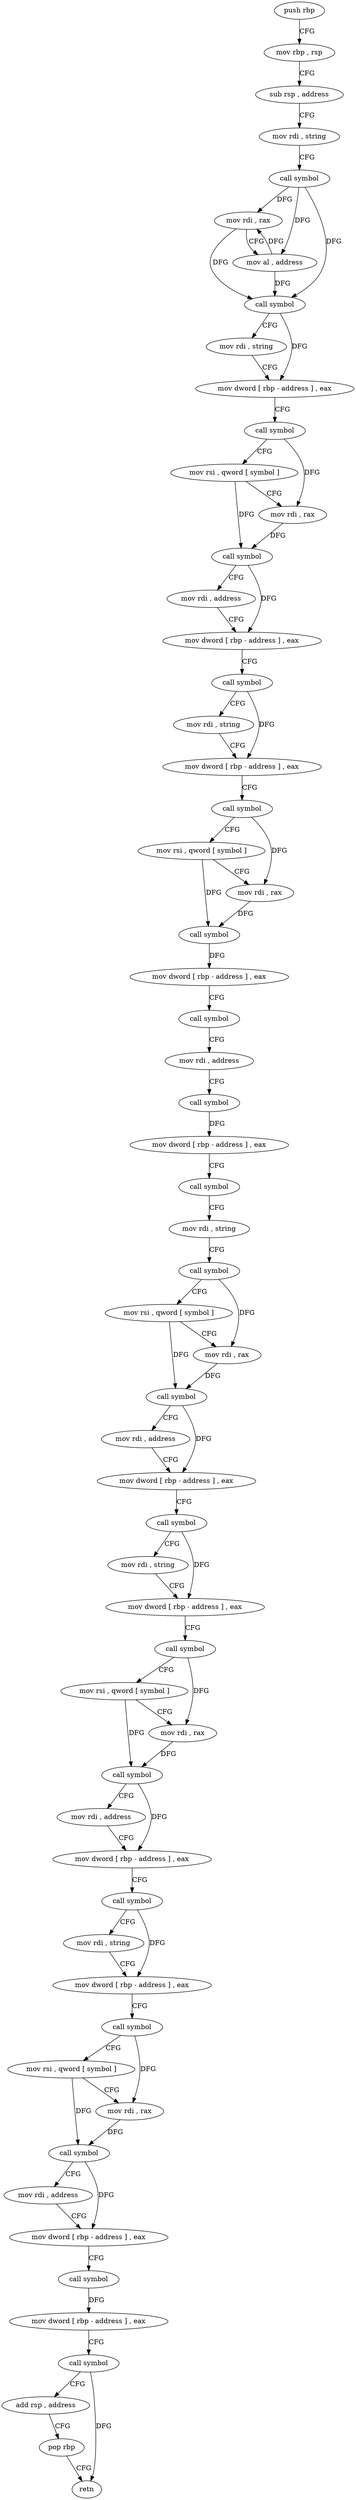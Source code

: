 digraph "func" {
"4218144" [label = "push rbp" ]
"4218145" [label = "mov rbp , rsp" ]
"4218148" [label = "sub rsp , address" ]
"4218152" [label = "mov rdi , string" ]
"4218162" [label = "call symbol" ]
"4218167" [label = "mov rdi , rax" ]
"4218170" [label = "mov al , address" ]
"4218172" [label = "call symbol" ]
"4218177" [label = "mov rdi , string" ]
"4218187" [label = "mov dword [ rbp - address ] , eax" ]
"4218190" [label = "call symbol" ]
"4218195" [label = "mov rsi , qword [ symbol ]" ]
"4218203" [label = "mov rdi , rax" ]
"4218206" [label = "call symbol" ]
"4218211" [label = "mov rdi , address" ]
"4218221" [label = "mov dword [ rbp - address ] , eax" ]
"4218224" [label = "call symbol" ]
"4218229" [label = "mov rdi , string" ]
"4218239" [label = "mov dword [ rbp - address ] , eax" ]
"4218242" [label = "call symbol" ]
"4218247" [label = "mov rsi , qword [ symbol ]" ]
"4218255" [label = "mov rdi , rax" ]
"4218258" [label = "call symbol" ]
"4218263" [label = "mov dword [ rbp - address ] , eax" ]
"4218266" [label = "call symbol" ]
"4218271" [label = "mov rdi , address" ]
"4218281" [label = "call symbol" ]
"4218286" [label = "mov dword [ rbp - address ] , eax" ]
"4218289" [label = "call symbol" ]
"4218294" [label = "mov rdi , string" ]
"4218304" [label = "call symbol" ]
"4218309" [label = "mov rsi , qword [ symbol ]" ]
"4218317" [label = "mov rdi , rax" ]
"4218320" [label = "call symbol" ]
"4218325" [label = "mov rdi , address" ]
"4218335" [label = "mov dword [ rbp - address ] , eax" ]
"4218338" [label = "call symbol" ]
"4218343" [label = "mov rdi , string" ]
"4218353" [label = "mov dword [ rbp - address ] , eax" ]
"4218356" [label = "call symbol" ]
"4218361" [label = "mov rsi , qword [ symbol ]" ]
"4218369" [label = "mov rdi , rax" ]
"4218372" [label = "call symbol" ]
"4218377" [label = "mov rdi , address" ]
"4218387" [label = "mov dword [ rbp - address ] , eax" ]
"4218390" [label = "call symbol" ]
"4218395" [label = "mov rdi , string" ]
"4218405" [label = "mov dword [ rbp - address ] , eax" ]
"4218408" [label = "call symbol" ]
"4218413" [label = "mov rsi , qword [ symbol ]" ]
"4218421" [label = "mov rdi , rax" ]
"4218424" [label = "call symbol" ]
"4218429" [label = "mov rdi , address" ]
"4218439" [label = "mov dword [ rbp - address ] , eax" ]
"4218442" [label = "call symbol" ]
"4218447" [label = "mov dword [ rbp - address ] , eax" ]
"4218450" [label = "call symbol" ]
"4218455" [label = "add rsp , address" ]
"4218459" [label = "pop rbp" ]
"4218460" [label = "retn" ]
"4218144" -> "4218145" [ label = "CFG" ]
"4218145" -> "4218148" [ label = "CFG" ]
"4218148" -> "4218152" [ label = "CFG" ]
"4218152" -> "4218162" [ label = "CFG" ]
"4218162" -> "4218167" [ label = "DFG" ]
"4218162" -> "4218170" [ label = "DFG" ]
"4218162" -> "4218172" [ label = "DFG" ]
"4218167" -> "4218170" [ label = "CFG" ]
"4218167" -> "4218172" [ label = "DFG" ]
"4218170" -> "4218172" [ label = "DFG" ]
"4218170" -> "4218167" [ label = "DFG" ]
"4218172" -> "4218177" [ label = "CFG" ]
"4218172" -> "4218187" [ label = "DFG" ]
"4218177" -> "4218187" [ label = "CFG" ]
"4218187" -> "4218190" [ label = "CFG" ]
"4218190" -> "4218195" [ label = "CFG" ]
"4218190" -> "4218203" [ label = "DFG" ]
"4218195" -> "4218203" [ label = "CFG" ]
"4218195" -> "4218206" [ label = "DFG" ]
"4218203" -> "4218206" [ label = "DFG" ]
"4218206" -> "4218211" [ label = "CFG" ]
"4218206" -> "4218221" [ label = "DFG" ]
"4218211" -> "4218221" [ label = "CFG" ]
"4218221" -> "4218224" [ label = "CFG" ]
"4218224" -> "4218229" [ label = "CFG" ]
"4218224" -> "4218239" [ label = "DFG" ]
"4218229" -> "4218239" [ label = "CFG" ]
"4218239" -> "4218242" [ label = "CFG" ]
"4218242" -> "4218247" [ label = "CFG" ]
"4218242" -> "4218255" [ label = "DFG" ]
"4218247" -> "4218255" [ label = "CFG" ]
"4218247" -> "4218258" [ label = "DFG" ]
"4218255" -> "4218258" [ label = "DFG" ]
"4218258" -> "4218263" [ label = "DFG" ]
"4218263" -> "4218266" [ label = "CFG" ]
"4218266" -> "4218271" [ label = "CFG" ]
"4218271" -> "4218281" [ label = "CFG" ]
"4218281" -> "4218286" [ label = "DFG" ]
"4218286" -> "4218289" [ label = "CFG" ]
"4218289" -> "4218294" [ label = "CFG" ]
"4218294" -> "4218304" [ label = "CFG" ]
"4218304" -> "4218309" [ label = "CFG" ]
"4218304" -> "4218317" [ label = "DFG" ]
"4218309" -> "4218317" [ label = "CFG" ]
"4218309" -> "4218320" [ label = "DFG" ]
"4218317" -> "4218320" [ label = "DFG" ]
"4218320" -> "4218325" [ label = "CFG" ]
"4218320" -> "4218335" [ label = "DFG" ]
"4218325" -> "4218335" [ label = "CFG" ]
"4218335" -> "4218338" [ label = "CFG" ]
"4218338" -> "4218343" [ label = "CFG" ]
"4218338" -> "4218353" [ label = "DFG" ]
"4218343" -> "4218353" [ label = "CFG" ]
"4218353" -> "4218356" [ label = "CFG" ]
"4218356" -> "4218361" [ label = "CFG" ]
"4218356" -> "4218369" [ label = "DFG" ]
"4218361" -> "4218369" [ label = "CFG" ]
"4218361" -> "4218372" [ label = "DFG" ]
"4218369" -> "4218372" [ label = "DFG" ]
"4218372" -> "4218377" [ label = "CFG" ]
"4218372" -> "4218387" [ label = "DFG" ]
"4218377" -> "4218387" [ label = "CFG" ]
"4218387" -> "4218390" [ label = "CFG" ]
"4218390" -> "4218395" [ label = "CFG" ]
"4218390" -> "4218405" [ label = "DFG" ]
"4218395" -> "4218405" [ label = "CFG" ]
"4218405" -> "4218408" [ label = "CFG" ]
"4218408" -> "4218413" [ label = "CFG" ]
"4218408" -> "4218421" [ label = "DFG" ]
"4218413" -> "4218421" [ label = "CFG" ]
"4218413" -> "4218424" [ label = "DFG" ]
"4218421" -> "4218424" [ label = "DFG" ]
"4218424" -> "4218429" [ label = "CFG" ]
"4218424" -> "4218439" [ label = "DFG" ]
"4218429" -> "4218439" [ label = "CFG" ]
"4218439" -> "4218442" [ label = "CFG" ]
"4218442" -> "4218447" [ label = "DFG" ]
"4218447" -> "4218450" [ label = "CFG" ]
"4218450" -> "4218455" [ label = "CFG" ]
"4218450" -> "4218460" [ label = "DFG" ]
"4218455" -> "4218459" [ label = "CFG" ]
"4218459" -> "4218460" [ label = "CFG" ]
}
